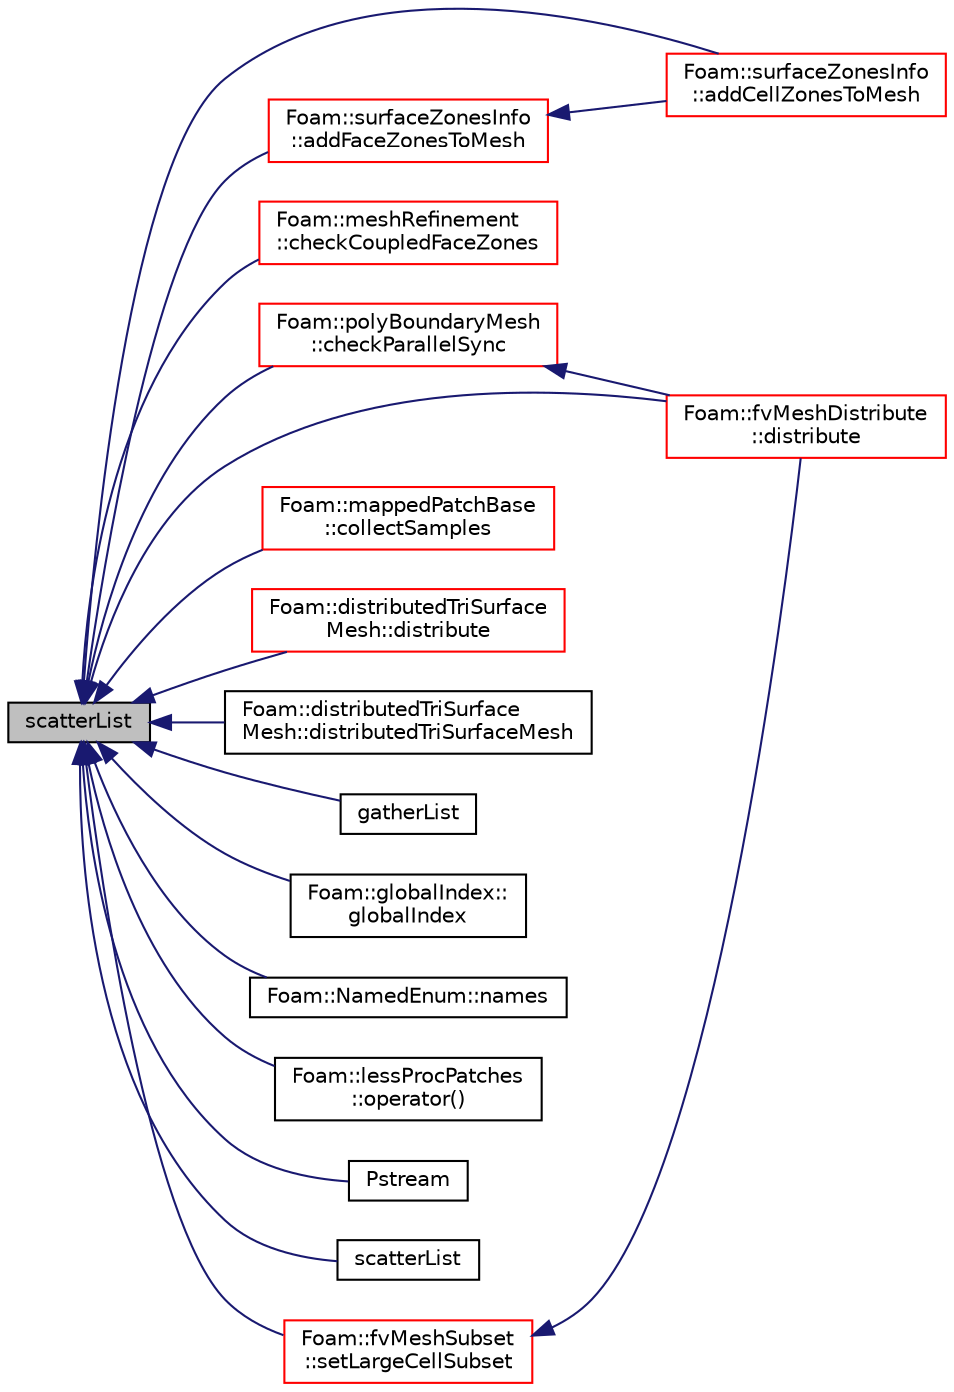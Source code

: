 digraph "scatterList"
{
  bgcolor="transparent";
  edge [fontname="Helvetica",fontsize="10",labelfontname="Helvetica",labelfontsize="10"];
  node [fontname="Helvetica",fontsize="10",shape=record];
  rankdir="LR";
  Node1 [label="scatterList",height=0.2,width=0.4,color="black", fillcolor="grey75", style="filled", fontcolor="black"];
  Node1 -> Node2 [dir="back",color="midnightblue",fontsize="10",style="solid",fontname="Helvetica"];
  Node2 [label="Foam::surfaceZonesInfo\l::addCellZonesToMesh",height=0.2,width=0.4,color="red",URL="$a02586.html#aa53d4178cbd81300b311053db36e519d"];
  Node1 -> Node3 [dir="back",color="midnightblue",fontsize="10",style="solid",fontname="Helvetica"];
  Node3 [label="Foam::surfaceZonesInfo\l::addFaceZonesToMesh",height=0.2,width=0.4,color="red",URL="$a02586.html#a6b6401890b961882e87246caf901f8a4"];
  Node3 -> Node2 [dir="back",color="midnightblue",fontsize="10",style="solid",fontname="Helvetica"];
  Node1 -> Node4 [dir="back",color="midnightblue",fontsize="10",style="solid",fontname="Helvetica"];
  Node4 [label="Foam::meshRefinement\l::checkCoupledFaceZones",height=0.2,width=0.4,color="red",URL="$a01504.html#a9ba55ad37b0d2cb2314d246df7da8040",tooltip="Helper function: check that face zones are synced. "];
  Node1 -> Node5 [dir="back",color="midnightblue",fontsize="10",style="solid",fontname="Helvetica"];
  Node5 [label="Foam::polyBoundaryMesh\l::checkParallelSync",height=0.2,width=0.4,color="red",URL="$a01948.html#a490c98638239707d88ebb005c84997cf",tooltip="Check whether all procs have all patches and in same order. Return. "];
  Node5 -> Node6 [dir="back",color="midnightblue",fontsize="10",style="solid",fontname="Helvetica"];
  Node6 [label="Foam::fvMeshDistribute\l::distribute",height=0.2,width=0.4,color="red",URL="$a00887.html#acb11a389cf765470aea69d37a526cf1f",tooltip="Send cells to neighbours according to distribution. "];
  Node1 -> Node7 [dir="back",color="midnightblue",fontsize="10",style="solid",fontname="Helvetica"];
  Node7 [label="Foam::mappedPatchBase\l::collectSamples",height=0.2,width=0.4,color="red",URL="$a01451.html#a991cd11b9388dc3e39fadfea6936d27b",tooltip="Collect single list of samples and originating processor+face. "];
  Node1 -> Node6 [dir="back",color="midnightblue",fontsize="10",style="solid",fontname="Helvetica"];
  Node1 -> Node8 [dir="back",color="midnightblue",fontsize="10",style="solid",fontname="Helvetica"];
  Node8 [label="Foam::distributedTriSurface\lMesh::distribute",height=0.2,width=0.4,color="red",URL="$a00560.html#a30b981a389a43e4853d4dec45e4e5edb",tooltip="Set bounds of surface. Bounds currently set as list of. "];
  Node1 -> Node9 [dir="back",color="midnightblue",fontsize="10",style="solid",fontname="Helvetica"];
  Node9 [label="Foam::distributedTriSurface\lMesh::distributedTriSurfaceMesh",height=0.2,width=0.4,color="black",URL="$a00560.html#aca5024ec1e8a72b51120c1848a736d14",tooltip="Construct from triSurface. "];
  Node1 -> Node10 [dir="back",color="midnightblue",fontsize="10",style="solid",fontname="Helvetica"];
  Node10 [label="gatherList",height=0.2,width=0.4,color="black",URL="$a02061.html#af27b07dfe4135fca416456ae1b323211",tooltip="Like above but switches between linear/tree communication. "];
  Node1 -> Node11 [dir="back",color="midnightblue",fontsize="10",style="solid",fontname="Helvetica"];
  Node11 [label="Foam::globalIndex::\lglobalIndex",height=0.2,width=0.4,color="black",URL="$a00940.html#a39ebbeaca6850dfbcf3f8c2d7305feb9",tooltip="Construct from local max size. Does communication with default. "];
  Node1 -> Node12 [dir="back",color="midnightblue",fontsize="10",style="solid",fontname="Helvetica"];
  Node12 [label="Foam::NamedEnum::names",height=0.2,width=0.4,color="black",URL="$a01603.html#a7350da3a0edd92cd11e6c479c9967dc8"];
  Node1 -> Node13 [dir="back",color="midnightblue",fontsize="10",style="solid",fontname="Helvetica"];
  Node13 [label="Foam::lessProcPatches\l::operator()",height=0.2,width=0.4,color="black",URL="$a01334.html#a49202d8cfd6e19f3d43c028252050ed7"];
  Node1 -> Node14 [dir="back",color="midnightblue",fontsize="10",style="solid",fontname="Helvetica"];
  Node14 [label="Pstream",height=0.2,width=0.4,color="black",URL="$a02061.html#a2b31c5d4673e1c7d7366b8b6bf47830d",tooltip="Construct given optional buffer size. "];
  Node1 -> Node15 [dir="back",color="midnightblue",fontsize="10",style="solid",fontname="Helvetica"];
  Node15 [label="scatterList",height=0.2,width=0.4,color="black",URL="$a02061.html#a0e6c5783ac810ecb22fc35dacfda489b",tooltip="Like above but switches between linear/tree communication. "];
  Node1 -> Node16 [dir="back",color="midnightblue",fontsize="10",style="solid",fontname="Helvetica"];
  Node16 [label="Foam::fvMeshSubset\l::setLargeCellSubset",height=0.2,width=0.4,color="red",URL="$a00891.html#aa5aecd31ebb23c10811eb60949808165",tooltip="Set the subset from all cells with region == currentRegion. "];
  Node16 -> Node6 [dir="back",color="midnightblue",fontsize="10",style="solid",fontname="Helvetica"];
}
